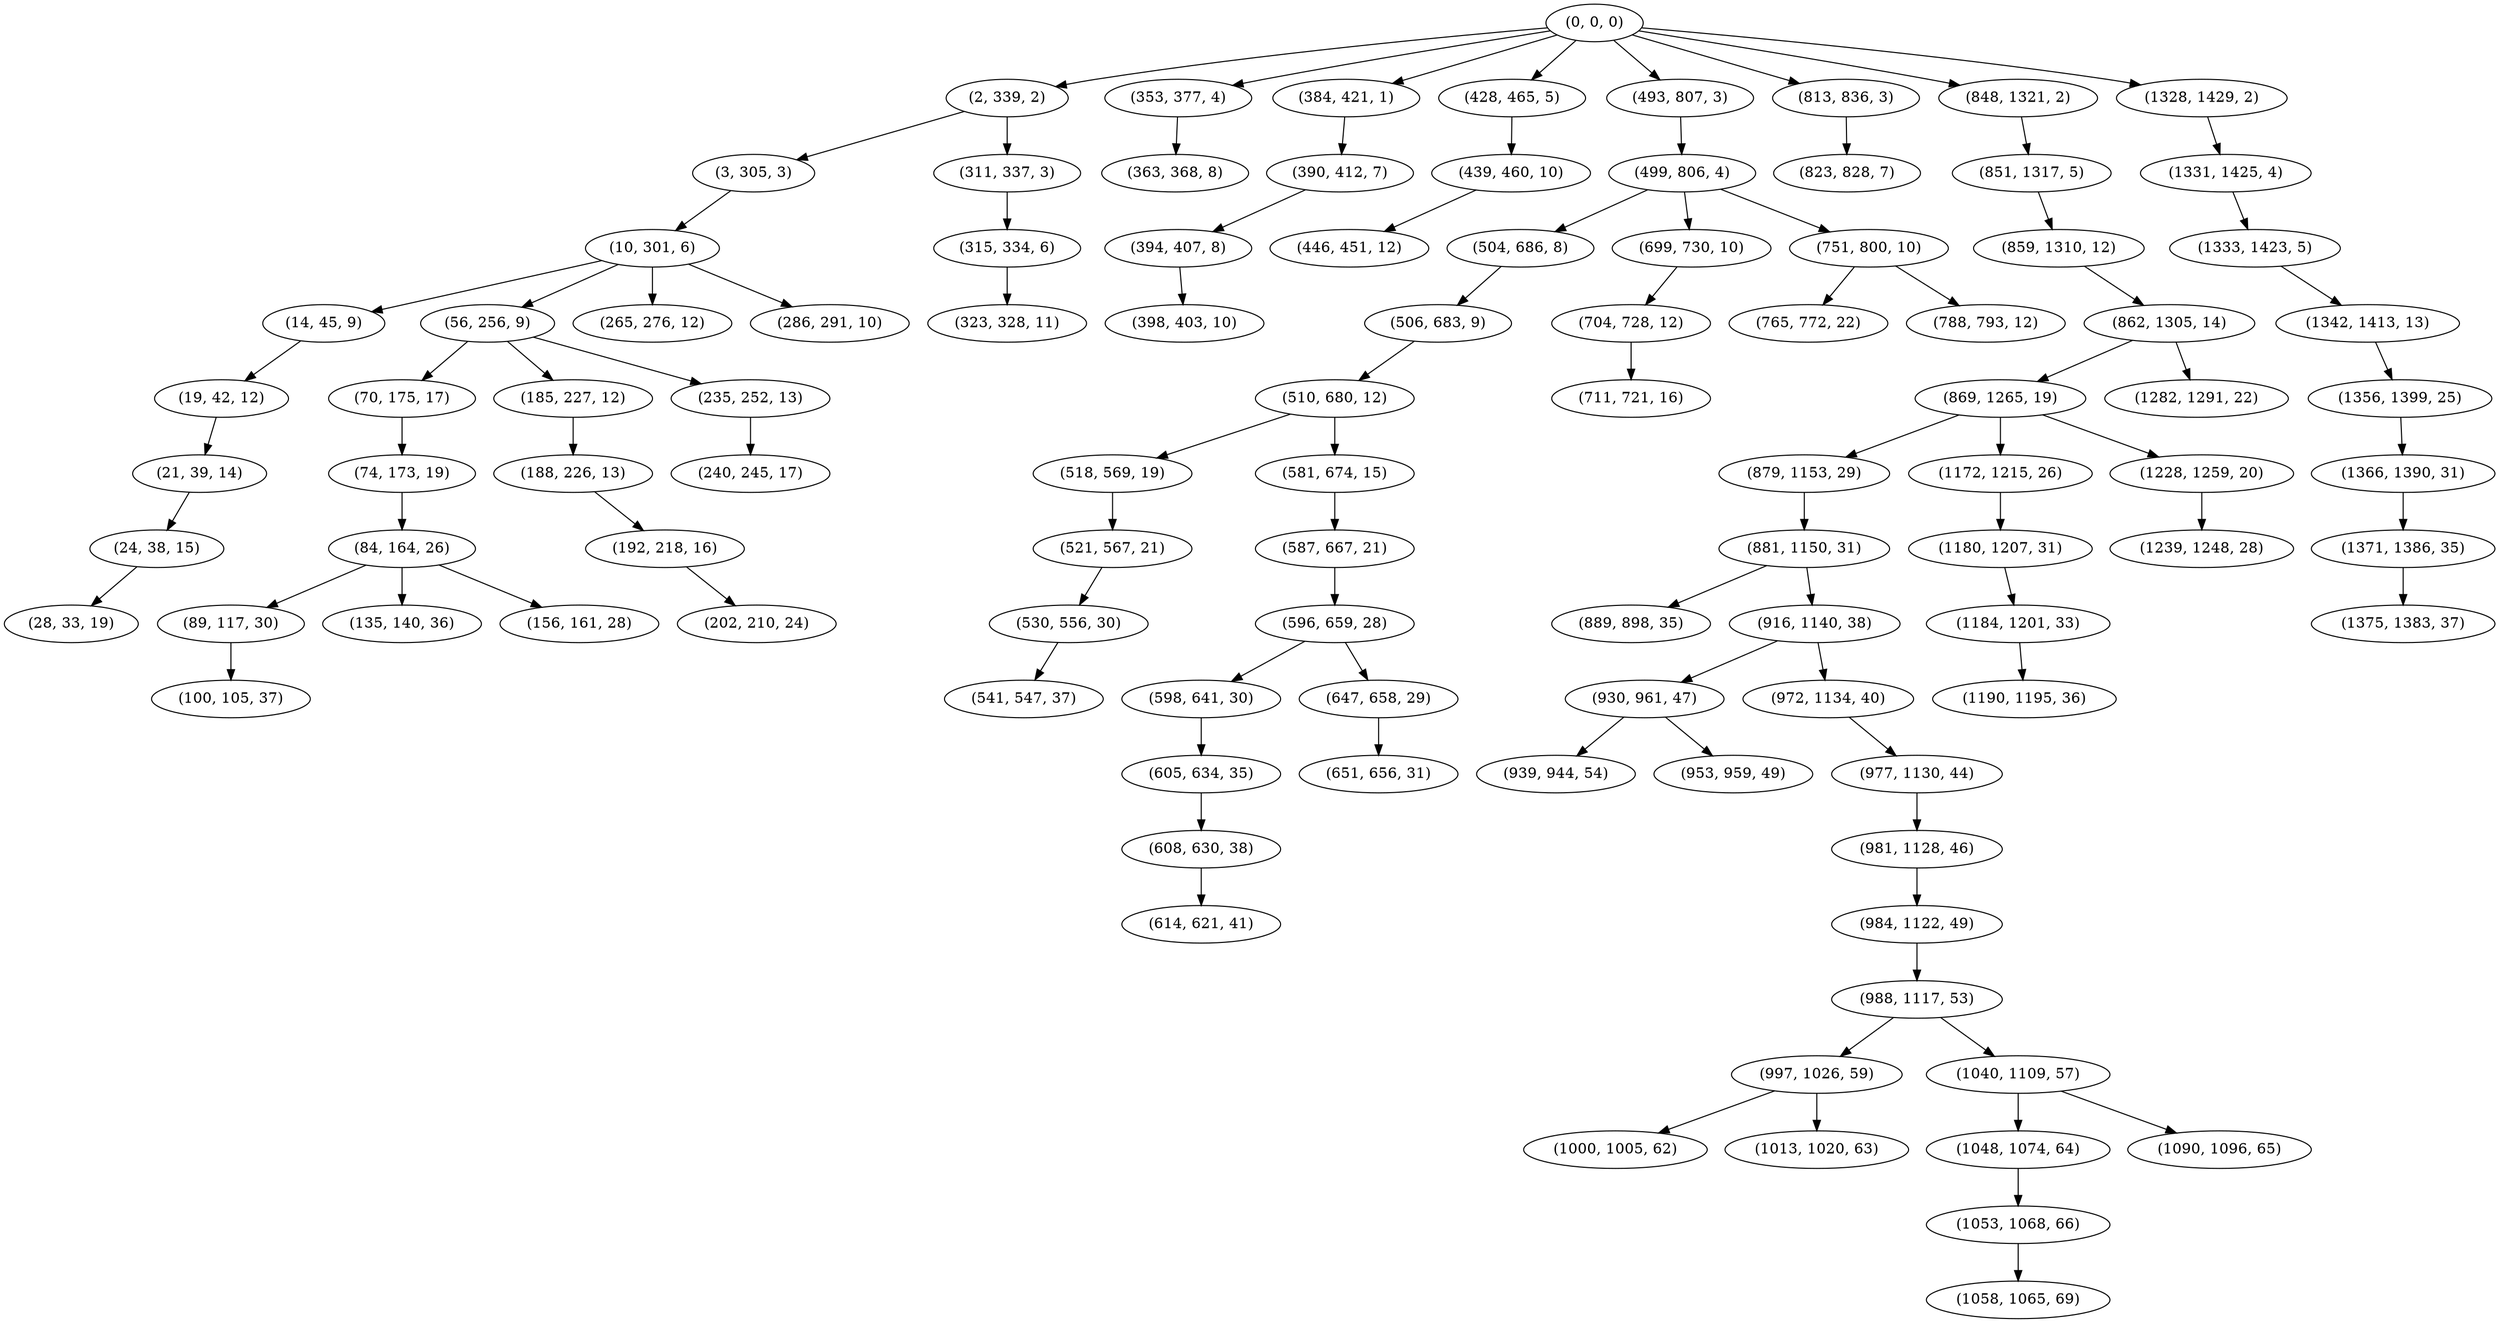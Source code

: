 digraph tree {
    "(0, 0, 0)";
    "(2, 339, 2)";
    "(3, 305, 3)";
    "(10, 301, 6)";
    "(14, 45, 9)";
    "(19, 42, 12)";
    "(21, 39, 14)";
    "(24, 38, 15)";
    "(28, 33, 19)";
    "(56, 256, 9)";
    "(70, 175, 17)";
    "(74, 173, 19)";
    "(84, 164, 26)";
    "(89, 117, 30)";
    "(100, 105, 37)";
    "(135, 140, 36)";
    "(156, 161, 28)";
    "(185, 227, 12)";
    "(188, 226, 13)";
    "(192, 218, 16)";
    "(202, 210, 24)";
    "(235, 252, 13)";
    "(240, 245, 17)";
    "(265, 276, 12)";
    "(286, 291, 10)";
    "(311, 337, 3)";
    "(315, 334, 6)";
    "(323, 328, 11)";
    "(353, 377, 4)";
    "(363, 368, 8)";
    "(384, 421, 1)";
    "(390, 412, 7)";
    "(394, 407, 8)";
    "(398, 403, 10)";
    "(428, 465, 5)";
    "(439, 460, 10)";
    "(446, 451, 12)";
    "(493, 807, 3)";
    "(499, 806, 4)";
    "(504, 686, 8)";
    "(506, 683, 9)";
    "(510, 680, 12)";
    "(518, 569, 19)";
    "(521, 567, 21)";
    "(530, 556, 30)";
    "(541, 547, 37)";
    "(581, 674, 15)";
    "(587, 667, 21)";
    "(596, 659, 28)";
    "(598, 641, 30)";
    "(605, 634, 35)";
    "(608, 630, 38)";
    "(614, 621, 41)";
    "(647, 658, 29)";
    "(651, 656, 31)";
    "(699, 730, 10)";
    "(704, 728, 12)";
    "(711, 721, 16)";
    "(751, 800, 10)";
    "(765, 772, 22)";
    "(788, 793, 12)";
    "(813, 836, 3)";
    "(823, 828, 7)";
    "(848, 1321, 2)";
    "(851, 1317, 5)";
    "(859, 1310, 12)";
    "(862, 1305, 14)";
    "(869, 1265, 19)";
    "(879, 1153, 29)";
    "(881, 1150, 31)";
    "(889, 898, 35)";
    "(916, 1140, 38)";
    "(930, 961, 47)";
    "(939, 944, 54)";
    "(953, 959, 49)";
    "(972, 1134, 40)";
    "(977, 1130, 44)";
    "(981, 1128, 46)";
    "(984, 1122, 49)";
    "(988, 1117, 53)";
    "(997, 1026, 59)";
    "(1000, 1005, 62)";
    "(1013, 1020, 63)";
    "(1040, 1109, 57)";
    "(1048, 1074, 64)";
    "(1053, 1068, 66)";
    "(1058, 1065, 69)";
    "(1090, 1096, 65)";
    "(1172, 1215, 26)";
    "(1180, 1207, 31)";
    "(1184, 1201, 33)";
    "(1190, 1195, 36)";
    "(1228, 1259, 20)";
    "(1239, 1248, 28)";
    "(1282, 1291, 22)";
    "(1328, 1429, 2)";
    "(1331, 1425, 4)";
    "(1333, 1423, 5)";
    "(1342, 1413, 13)";
    "(1356, 1399, 25)";
    "(1366, 1390, 31)";
    "(1371, 1386, 35)";
    "(1375, 1383, 37)";
    "(0, 0, 0)" -> "(2, 339, 2)";
    "(0, 0, 0)" -> "(353, 377, 4)";
    "(0, 0, 0)" -> "(384, 421, 1)";
    "(0, 0, 0)" -> "(428, 465, 5)";
    "(0, 0, 0)" -> "(493, 807, 3)";
    "(0, 0, 0)" -> "(813, 836, 3)";
    "(0, 0, 0)" -> "(848, 1321, 2)";
    "(0, 0, 0)" -> "(1328, 1429, 2)";
    "(2, 339, 2)" -> "(3, 305, 3)";
    "(2, 339, 2)" -> "(311, 337, 3)";
    "(3, 305, 3)" -> "(10, 301, 6)";
    "(10, 301, 6)" -> "(14, 45, 9)";
    "(10, 301, 6)" -> "(56, 256, 9)";
    "(10, 301, 6)" -> "(265, 276, 12)";
    "(10, 301, 6)" -> "(286, 291, 10)";
    "(14, 45, 9)" -> "(19, 42, 12)";
    "(19, 42, 12)" -> "(21, 39, 14)";
    "(21, 39, 14)" -> "(24, 38, 15)";
    "(24, 38, 15)" -> "(28, 33, 19)";
    "(56, 256, 9)" -> "(70, 175, 17)";
    "(56, 256, 9)" -> "(185, 227, 12)";
    "(56, 256, 9)" -> "(235, 252, 13)";
    "(70, 175, 17)" -> "(74, 173, 19)";
    "(74, 173, 19)" -> "(84, 164, 26)";
    "(84, 164, 26)" -> "(89, 117, 30)";
    "(84, 164, 26)" -> "(135, 140, 36)";
    "(84, 164, 26)" -> "(156, 161, 28)";
    "(89, 117, 30)" -> "(100, 105, 37)";
    "(185, 227, 12)" -> "(188, 226, 13)";
    "(188, 226, 13)" -> "(192, 218, 16)";
    "(192, 218, 16)" -> "(202, 210, 24)";
    "(235, 252, 13)" -> "(240, 245, 17)";
    "(311, 337, 3)" -> "(315, 334, 6)";
    "(315, 334, 6)" -> "(323, 328, 11)";
    "(353, 377, 4)" -> "(363, 368, 8)";
    "(384, 421, 1)" -> "(390, 412, 7)";
    "(390, 412, 7)" -> "(394, 407, 8)";
    "(394, 407, 8)" -> "(398, 403, 10)";
    "(428, 465, 5)" -> "(439, 460, 10)";
    "(439, 460, 10)" -> "(446, 451, 12)";
    "(493, 807, 3)" -> "(499, 806, 4)";
    "(499, 806, 4)" -> "(504, 686, 8)";
    "(499, 806, 4)" -> "(699, 730, 10)";
    "(499, 806, 4)" -> "(751, 800, 10)";
    "(504, 686, 8)" -> "(506, 683, 9)";
    "(506, 683, 9)" -> "(510, 680, 12)";
    "(510, 680, 12)" -> "(518, 569, 19)";
    "(510, 680, 12)" -> "(581, 674, 15)";
    "(518, 569, 19)" -> "(521, 567, 21)";
    "(521, 567, 21)" -> "(530, 556, 30)";
    "(530, 556, 30)" -> "(541, 547, 37)";
    "(581, 674, 15)" -> "(587, 667, 21)";
    "(587, 667, 21)" -> "(596, 659, 28)";
    "(596, 659, 28)" -> "(598, 641, 30)";
    "(596, 659, 28)" -> "(647, 658, 29)";
    "(598, 641, 30)" -> "(605, 634, 35)";
    "(605, 634, 35)" -> "(608, 630, 38)";
    "(608, 630, 38)" -> "(614, 621, 41)";
    "(647, 658, 29)" -> "(651, 656, 31)";
    "(699, 730, 10)" -> "(704, 728, 12)";
    "(704, 728, 12)" -> "(711, 721, 16)";
    "(751, 800, 10)" -> "(765, 772, 22)";
    "(751, 800, 10)" -> "(788, 793, 12)";
    "(813, 836, 3)" -> "(823, 828, 7)";
    "(848, 1321, 2)" -> "(851, 1317, 5)";
    "(851, 1317, 5)" -> "(859, 1310, 12)";
    "(859, 1310, 12)" -> "(862, 1305, 14)";
    "(862, 1305, 14)" -> "(869, 1265, 19)";
    "(862, 1305, 14)" -> "(1282, 1291, 22)";
    "(869, 1265, 19)" -> "(879, 1153, 29)";
    "(869, 1265, 19)" -> "(1172, 1215, 26)";
    "(869, 1265, 19)" -> "(1228, 1259, 20)";
    "(879, 1153, 29)" -> "(881, 1150, 31)";
    "(881, 1150, 31)" -> "(889, 898, 35)";
    "(881, 1150, 31)" -> "(916, 1140, 38)";
    "(916, 1140, 38)" -> "(930, 961, 47)";
    "(916, 1140, 38)" -> "(972, 1134, 40)";
    "(930, 961, 47)" -> "(939, 944, 54)";
    "(930, 961, 47)" -> "(953, 959, 49)";
    "(972, 1134, 40)" -> "(977, 1130, 44)";
    "(977, 1130, 44)" -> "(981, 1128, 46)";
    "(981, 1128, 46)" -> "(984, 1122, 49)";
    "(984, 1122, 49)" -> "(988, 1117, 53)";
    "(988, 1117, 53)" -> "(997, 1026, 59)";
    "(988, 1117, 53)" -> "(1040, 1109, 57)";
    "(997, 1026, 59)" -> "(1000, 1005, 62)";
    "(997, 1026, 59)" -> "(1013, 1020, 63)";
    "(1040, 1109, 57)" -> "(1048, 1074, 64)";
    "(1040, 1109, 57)" -> "(1090, 1096, 65)";
    "(1048, 1074, 64)" -> "(1053, 1068, 66)";
    "(1053, 1068, 66)" -> "(1058, 1065, 69)";
    "(1172, 1215, 26)" -> "(1180, 1207, 31)";
    "(1180, 1207, 31)" -> "(1184, 1201, 33)";
    "(1184, 1201, 33)" -> "(1190, 1195, 36)";
    "(1228, 1259, 20)" -> "(1239, 1248, 28)";
    "(1328, 1429, 2)" -> "(1331, 1425, 4)";
    "(1331, 1425, 4)" -> "(1333, 1423, 5)";
    "(1333, 1423, 5)" -> "(1342, 1413, 13)";
    "(1342, 1413, 13)" -> "(1356, 1399, 25)";
    "(1356, 1399, 25)" -> "(1366, 1390, 31)";
    "(1366, 1390, 31)" -> "(1371, 1386, 35)";
    "(1371, 1386, 35)" -> "(1375, 1383, 37)";
}
